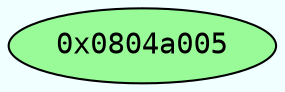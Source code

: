digraph code {
	graph [bgcolor=azure fontsize=8 fontname="Courier" splines="ortho"];
	node [fillcolor=gray style=filled];
	edge [arrowhead="normal"];
	"0x0804a005" [URL="sym.npr/0x0804a005", fillcolor="palegreen",color="black", fontname="Courier",label="0x0804a005"]
}
